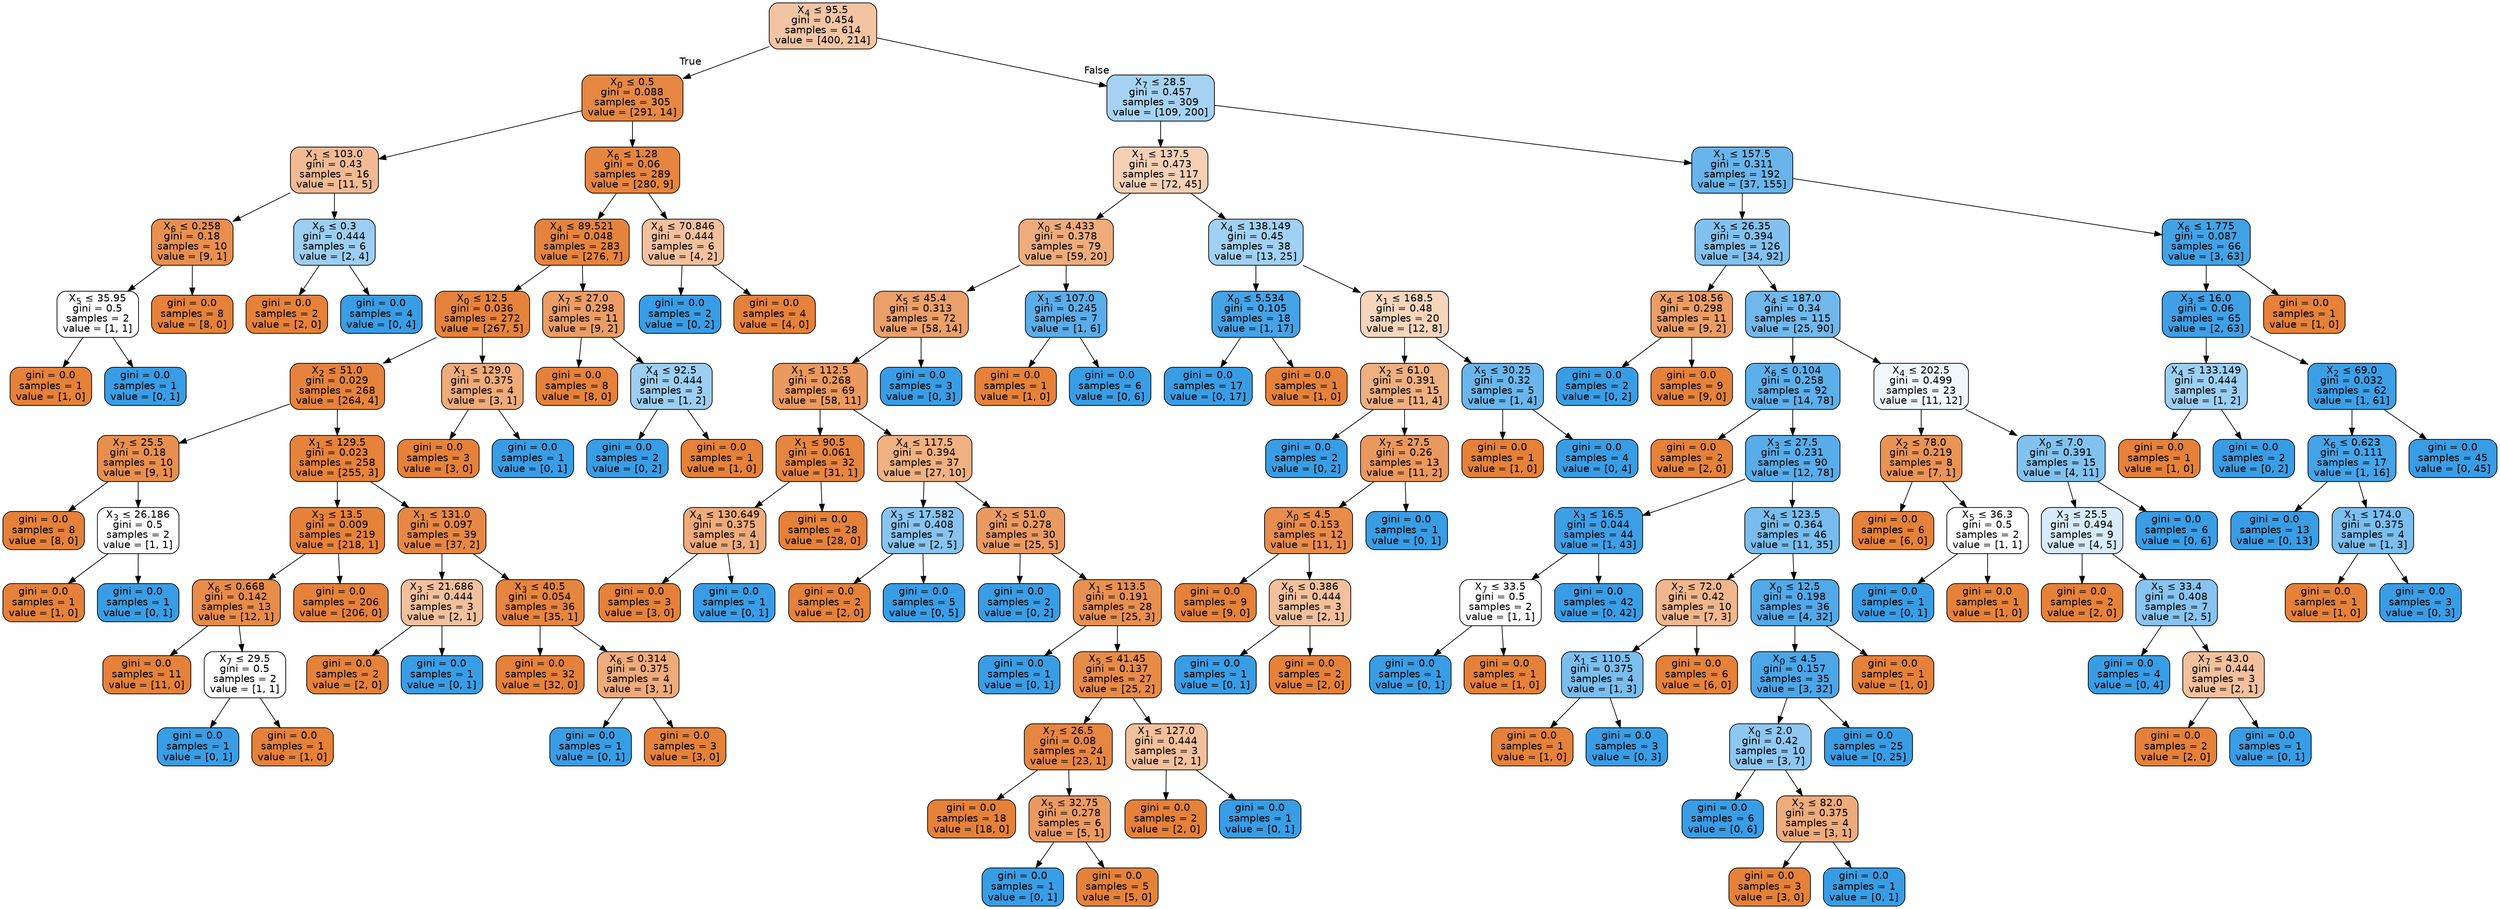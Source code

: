 digraph Tree {
node [shape=box, style="filled, rounded", color="black", fontname=helvetica] ;
edge [fontname=helvetica] ;
0 [label=<X<SUB>4</SUB> &le; 95.5<br/>gini = 0.454<br/>samples = 614<br/>value = [400, 214]>, fillcolor="#f3c4a3"] ;
1 [label=<X<SUB>0</SUB> &le; 0.5<br/>gini = 0.088<br/>samples = 305<br/>value = [291, 14]>, fillcolor="#e68743"] ;
0 -> 1 [labeldistance=2.5, labelangle=45, headlabel="True"] ;
2 [label=<X<SUB>1</SUB> &le; 103.0<br/>gini = 0.43<br/>samples = 16<br/>value = [11, 5]>, fillcolor="#f1ba93"] ;
1 -> 2 ;
3 [label=<X<SUB>6</SUB> &le; 0.258<br/>gini = 0.18<br/>samples = 10<br/>value = [9, 1]>, fillcolor="#e88f4f"] ;
2 -> 3 ;
4 [label=<X<SUB>5</SUB> &le; 35.95<br/>gini = 0.5<br/>samples = 2<br/>value = [1, 1]>, fillcolor="#ffffff"] ;
3 -> 4 ;
5 [label=<gini = 0.0<br/>samples = 1<br/>value = [1, 0]>, fillcolor="#e58139"] ;
4 -> 5 ;
6 [label=<gini = 0.0<br/>samples = 1<br/>value = [0, 1]>, fillcolor="#399de5"] ;
4 -> 6 ;
7 [label=<gini = 0.0<br/>samples = 8<br/>value = [8, 0]>, fillcolor="#e58139"] ;
3 -> 7 ;
8 [label=<X<SUB>6</SUB> &le; 0.3<br/>gini = 0.444<br/>samples = 6<br/>value = [2, 4]>, fillcolor="#9ccef2"] ;
2 -> 8 ;
9 [label=<gini = 0.0<br/>samples = 2<br/>value = [2, 0]>, fillcolor="#e58139"] ;
8 -> 9 ;
10 [label=<gini = 0.0<br/>samples = 4<br/>value = [0, 4]>, fillcolor="#399de5"] ;
8 -> 10 ;
11 [label=<X<SUB>6</SUB> &le; 1.28<br/>gini = 0.06<br/>samples = 289<br/>value = [280, 9]>, fillcolor="#e6853f"] ;
1 -> 11 ;
12 [label=<X<SUB>4</SUB> &le; 89.521<br/>gini = 0.048<br/>samples = 283<br/>value = [276, 7]>, fillcolor="#e6843e"] ;
11 -> 12 ;
13 [label=<X<SUB>0</SUB> &le; 12.5<br/>gini = 0.036<br/>samples = 272<br/>value = [267, 5]>, fillcolor="#e5833d"] ;
12 -> 13 ;
14 [label=<X<SUB>2</SUB> &le; 51.0<br/>gini = 0.029<br/>samples = 268<br/>value = [264, 4]>, fillcolor="#e5833c"] ;
13 -> 14 ;
15 [label=<X<SUB>7</SUB> &le; 25.5<br/>gini = 0.18<br/>samples = 10<br/>value = [9, 1]>, fillcolor="#e88f4f"] ;
14 -> 15 ;
16 [label=<gini = 0.0<br/>samples = 8<br/>value = [8, 0]>, fillcolor="#e58139"] ;
15 -> 16 ;
17 [label=<X<SUB>3</SUB> &le; 26.186<br/>gini = 0.5<br/>samples = 2<br/>value = [1, 1]>, fillcolor="#ffffff"] ;
15 -> 17 ;
18 [label=<gini = 0.0<br/>samples = 1<br/>value = [1, 0]>, fillcolor="#e58139"] ;
17 -> 18 ;
19 [label=<gini = 0.0<br/>samples = 1<br/>value = [0, 1]>, fillcolor="#399de5"] ;
17 -> 19 ;
20 [label=<X<SUB>1</SUB> &le; 129.5<br/>gini = 0.023<br/>samples = 258<br/>value = [255, 3]>, fillcolor="#e5823b"] ;
14 -> 20 ;
21 [label=<X<SUB>3</SUB> &le; 13.5<br/>gini = 0.009<br/>samples = 219<br/>value = [218, 1]>, fillcolor="#e5823a"] ;
20 -> 21 ;
22 [label=<X<SUB>6</SUB> &le; 0.668<br/>gini = 0.142<br/>samples = 13<br/>value = [12, 1]>, fillcolor="#e78c49"] ;
21 -> 22 ;
23 [label=<gini = 0.0<br/>samples = 11<br/>value = [11, 0]>, fillcolor="#e58139"] ;
22 -> 23 ;
24 [label=<X<SUB>7</SUB> &le; 29.5<br/>gini = 0.5<br/>samples = 2<br/>value = [1, 1]>, fillcolor="#ffffff"] ;
22 -> 24 ;
25 [label=<gini = 0.0<br/>samples = 1<br/>value = [0, 1]>, fillcolor="#399de5"] ;
24 -> 25 ;
26 [label=<gini = 0.0<br/>samples = 1<br/>value = [1, 0]>, fillcolor="#e58139"] ;
24 -> 26 ;
27 [label=<gini = 0.0<br/>samples = 206<br/>value = [206, 0]>, fillcolor="#e58139"] ;
21 -> 27 ;
28 [label=<X<SUB>1</SUB> &le; 131.0<br/>gini = 0.097<br/>samples = 39<br/>value = [37, 2]>, fillcolor="#e68844"] ;
20 -> 28 ;
29 [label=<X<SUB>3</SUB> &le; 21.686<br/>gini = 0.444<br/>samples = 3<br/>value = [2, 1]>, fillcolor="#f2c09c"] ;
28 -> 29 ;
30 [label=<gini = 0.0<br/>samples = 2<br/>value = [2, 0]>, fillcolor="#e58139"] ;
29 -> 30 ;
31 [label=<gini = 0.0<br/>samples = 1<br/>value = [0, 1]>, fillcolor="#399de5"] ;
29 -> 31 ;
32 [label=<X<SUB>3</SUB> &le; 40.5<br/>gini = 0.054<br/>samples = 36<br/>value = [35, 1]>, fillcolor="#e6853f"] ;
28 -> 32 ;
33 [label=<gini = 0.0<br/>samples = 32<br/>value = [32, 0]>, fillcolor="#e58139"] ;
32 -> 33 ;
34 [label=<X<SUB>6</SUB> &le; 0.314<br/>gini = 0.375<br/>samples = 4<br/>value = [3, 1]>, fillcolor="#eeab7b"] ;
32 -> 34 ;
35 [label=<gini = 0.0<br/>samples = 1<br/>value = [0, 1]>, fillcolor="#399de5"] ;
34 -> 35 ;
36 [label=<gini = 0.0<br/>samples = 3<br/>value = [3, 0]>, fillcolor="#e58139"] ;
34 -> 36 ;
37 [label=<X<SUB>1</SUB> &le; 129.0<br/>gini = 0.375<br/>samples = 4<br/>value = [3, 1]>, fillcolor="#eeab7b"] ;
13 -> 37 ;
38 [label=<gini = 0.0<br/>samples = 3<br/>value = [3, 0]>, fillcolor="#e58139"] ;
37 -> 38 ;
39 [label=<gini = 0.0<br/>samples = 1<br/>value = [0, 1]>, fillcolor="#399de5"] ;
37 -> 39 ;
40 [label=<X<SUB>7</SUB> &le; 27.0<br/>gini = 0.298<br/>samples = 11<br/>value = [9, 2]>, fillcolor="#eb9d65"] ;
12 -> 40 ;
41 [label=<gini = 0.0<br/>samples = 8<br/>value = [8, 0]>, fillcolor="#e58139"] ;
40 -> 41 ;
42 [label=<X<SUB>4</SUB> &le; 92.5<br/>gini = 0.444<br/>samples = 3<br/>value = [1, 2]>, fillcolor="#9ccef2"] ;
40 -> 42 ;
43 [label=<gini = 0.0<br/>samples = 2<br/>value = [0, 2]>, fillcolor="#399de5"] ;
42 -> 43 ;
44 [label=<gini = 0.0<br/>samples = 1<br/>value = [1, 0]>, fillcolor="#e58139"] ;
42 -> 44 ;
45 [label=<X<SUB>4</SUB> &le; 70.846<br/>gini = 0.444<br/>samples = 6<br/>value = [4, 2]>, fillcolor="#f2c09c"] ;
11 -> 45 ;
46 [label=<gini = 0.0<br/>samples = 2<br/>value = [0, 2]>, fillcolor="#399de5"] ;
45 -> 46 ;
47 [label=<gini = 0.0<br/>samples = 4<br/>value = [4, 0]>, fillcolor="#e58139"] ;
45 -> 47 ;
48 [label=<X<SUB>7</SUB> &le; 28.5<br/>gini = 0.457<br/>samples = 309<br/>value = [109, 200]>, fillcolor="#a5d2f3"] ;
0 -> 48 [labeldistance=2.5, labelangle=-45, headlabel="False"] ;
49 [label=<X<SUB>1</SUB> &le; 137.5<br/>gini = 0.473<br/>samples = 117<br/>value = [72, 45]>, fillcolor="#f5d0b5"] ;
48 -> 49 ;
50 [label=<X<SUB>0</SUB> &le; 4.433<br/>gini = 0.378<br/>samples = 79<br/>value = [59, 20]>, fillcolor="#eeac7c"] ;
49 -> 50 ;
51 [label=<X<SUB>5</SUB> &le; 45.4<br/>gini = 0.313<br/>samples = 72<br/>value = [58, 14]>, fillcolor="#eb9f69"] ;
50 -> 51 ;
52 [label=<X<SUB>1</SUB> &le; 112.5<br/>gini = 0.268<br/>samples = 69<br/>value = [58, 11]>, fillcolor="#ea995f"] ;
51 -> 52 ;
53 [label=<X<SUB>1</SUB> &le; 90.5<br/>gini = 0.061<br/>samples = 32<br/>value = [31, 1]>, fillcolor="#e6853f"] ;
52 -> 53 ;
54 [label=<X<SUB>4</SUB> &le; 130.649<br/>gini = 0.375<br/>samples = 4<br/>value = [3, 1]>, fillcolor="#eeab7b"] ;
53 -> 54 ;
55 [label=<gini = 0.0<br/>samples = 3<br/>value = [3, 0]>, fillcolor="#e58139"] ;
54 -> 55 ;
56 [label=<gini = 0.0<br/>samples = 1<br/>value = [0, 1]>, fillcolor="#399de5"] ;
54 -> 56 ;
57 [label=<gini = 0.0<br/>samples = 28<br/>value = [28, 0]>, fillcolor="#e58139"] ;
53 -> 57 ;
58 [label=<X<SUB>4</SUB> &le; 117.5<br/>gini = 0.394<br/>samples = 37<br/>value = [27, 10]>, fillcolor="#efb082"] ;
52 -> 58 ;
59 [label=<X<SUB>3</SUB> &le; 17.582<br/>gini = 0.408<br/>samples = 7<br/>value = [2, 5]>, fillcolor="#88c4ef"] ;
58 -> 59 ;
60 [label=<gini = 0.0<br/>samples = 2<br/>value = [2, 0]>, fillcolor="#e58139"] ;
59 -> 60 ;
61 [label=<gini = 0.0<br/>samples = 5<br/>value = [0, 5]>, fillcolor="#399de5"] ;
59 -> 61 ;
62 [label=<X<SUB>2</SUB> &le; 51.0<br/>gini = 0.278<br/>samples = 30<br/>value = [25, 5]>, fillcolor="#ea9a61"] ;
58 -> 62 ;
63 [label=<gini = 0.0<br/>samples = 2<br/>value = [0, 2]>, fillcolor="#399de5"] ;
62 -> 63 ;
64 [label=<X<SUB>1</SUB> &le; 113.5<br/>gini = 0.191<br/>samples = 28<br/>value = [25, 3]>, fillcolor="#e89051"] ;
62 -> 64 ;
65 [label=<gini = 0.0<br/>samples = 1<br/>value = [0, 1]>, fillcolor="#399de5"] ;
64 -> 65 ;
66 [label=<X<SUB>5</SUB> &le; 41.45<br/>gini = 0.137<br/>samples = 27<br/>value = [25, 2]>, fillcolor="#e78b49"] ;
64 -> 66 ;
67 [label=<X<SUB>7</SUB> &le; 26.5<br/>gini = 0.08<br/>samples = 24<br/>value = [23, 1]>, fillcolor="#e68642"] ;
66 -> 67 ;
68 [label=<gini = 0.0<br/>samples = 18<br/>value = [18, 0]>, fillcolor="#e58139"] ;
67 -> 68 ;
69 [label=<X<SUB>5</SUB> &le; 32.75<br/>gini = 0.278<br/>samples = 6<br/>value = [5, 1]>, fillcolor="#ea9a61"] ;
67 -> 69 ;
70 [label=<gini = 0.0<br/>samples = 1<br/>value = [0, 1]>, fillcolor="#399de5"] ;
69 -> 70 ;
71 [label=<gini = 0.0<br/>samples = 5<br/>value = [5, 0]>, fillcolor="#e58139"] ;
69 -> 71 ;
72 [label=<X<SUB>1</SUB> &le; 127.0<br/>gini = 0.444<br/>samples = 3<br/>value = [2, 1]>, fillcolor="#f2c09c"] ;
66 -> 72 ;
73 [label=<gini = 0.0<br/>samples = 2<br/>value = [2, 0]>, fillcolor="#e58139"] ;
72 -> 73 ;
74 [label=<gini = 0.0<br/>samples = 1<br/>value = [0, 1]>, fillcolor="#399de5"] ;
72 -> 74 ;
75 [label=<gini = 0.0<br/>samples = 3<br/>value = [0, 3]>, fillcolor="#399de5"] ;
51 -> 75 ;
76 [label=<X<SUB>1</SUB> &le; 107.0<br/>gini = 0.245<br/>samples = 7<br/>value = [1, 6]>, fillcolor="#5aade9"] ;
50 -> 76 ;
77 [label=<gini = 0.0<br/>samples = 1<br/>value = [1, 0]>, fillcolor="#e58139"] ;
76 -> 77 ;
78 [label=<gini = 0.0<br/>samples = 6<br/>value = [0, 6]>, fillcolor="#399de5"] ;
76 -> 78 ;
79 [label=<X<SUB>4</SUB> &le; 138.149<br/>gini = 0.45<br/>samples = 38<br/>value = [13, 25]>, fillcolor="#a0d0f3"] ;
49 -> 79 ;
80 [label=<X<SUB>0</SUB> &le; 5.534<br/>gini = 0.105<br/>samples = 18<br/>value = [1, 17]>, fillcolor="#45a3e7"] ;
79 -> 80 ;
81 [label=<gini = 0.0<br/>samples = 17<br/>value = [0, 17]>, fillcolor="#399de5"] ;
80 -> 81 ;
82 [label=<gini = 0.0<br/>samples = 1<br/>value = [1, 0]>, fillcolor="#e58139"] ;
80 -> 82 ;
83 [label=<X<SUB>1</SUB> &le; 168.5<br/>gini = 0.48<br/>samples = 20<br/>value = [12, 8]>, fillcolor="#f6d5bd"] ;
79 -> 83 ;
84 [label=<X<SUB>2</SUB> &le; 61.0<br/>gini = 0.391<br/>samples = 15<br/>value = [11, 4]>, fillcolor="#eeaf81"] ;
83 -> 84 ;
85 [label=<gini = 0.0<br/>samples = 2<br/>value = [0, 2]>, fillcolor="#399de5"] ;
84 -> 85 ;
86 [label=<X<SUB>7</SUB> &le; 27.5<br/>gini = 0.26<br/>samples = 13<br/>value = [11, 2]>, fillcolor="#ea985d"] ;
84 -> 86 ;
87 [label=<X<SUB>0</SUB> &le; 4.5<br/>gini = 0.153<br/>samples = 12<br/>value = [11, 1]>, fillcolor="#e78c4b"] ;
86 -> 87 ;
88 [label=<gini = 0.0<br/>samples = 9<br/>value = [9, 0]>, fillcolor="#e58139"] ;
87 -> 88 ;
89 [label=<X<SUB>6</SUB> &le; 0.386<br/>gini = 0.444<br/>samples = 3<br/>value = [2, 1]>, fillcolor="#f2c09c"] ;
87 -> 89 ;
90 [label=<gini = 0.0<br/>samples = 1<br/>value = [0, 1]>, fillcolor="#399de5"] ;
89 -> 90 ;
91 [label=<gini = 0.0<br/>samples = 2<br/>value = [2, 0]>, fillcolor="#e58139"] ;
89 -> 91 ;
92 [label=<gini = 0.0<br/>samples = 1<br/>value = [0, 1]>, fillcolor="#399de5"] ;
86 -> 92 ;
93 [label=<X<SUB>5</SUB> &le; 30.25<br/>gini = 0.32<br/>samples = 5<br/>value = [1, 4]>, fillcolor="#6ab6ec"] ;
83 -> 93 ;
94 [label=<gini = 0.0<br/>samples = 1<br/>value = [1, 0]>, fillcolor="#e58139"] ;
93 -> 94 ;
95 [label=<gini = 0.0<br/>samples = 4<br/>value = [0, 4]>, fillcolor="#399de5"] ;
93 -> 95 ;
96 [label=<X<SUB>1</SUB> &le; 157.5<br/>gini = 0.311<br/>samples = 192<br/>value = [37, 155]>, fillcolor="#68b4eb"] ;
48 -> 96 ;
97 [label=<X<SUB>5</SUB> &le; 26.35<br/>gini = 0.394<br/>samples = 126<br/>value = [34, 92]>, fillcolor="#82c1ef"] ;
96 -> 97 ;
98 [label=<X<SUB>4</SUB> &le; 108.56<br/>gini = 0.298<br/>samples = 11<br/>value = [9, 2]>, fillcolor="#eb9d65"] ;
97 -> 98 ;
99 [label=<gini = 0.0<br/>samples = 2<br/>value = [0, 2]>, fillcolor="#399de5"] ;
98 -> 99 ;
100 [label=<gini = 0.0<br/>samples = 9<br/>value = [9, 0]>, fillcolor="#e58139"] ;
98 -> 100 ;
101 [label=<X<SUB>4</SUB> &le; 187.0<br/>gini = 0.34<br/>samples = 115<br/>value = [25, 90]>, fillcolor="#70b8ec"] ;
97 -> 101 ;
102 [label=<X<SUB>6</SUB> &le; 0.104<br/>gini = 0.258<br/>samples = 92<br/>value = [14, 78]>, fillcolor="#5dafea"] ;
101 -> 102 ;
103 [label=<gini = 0.0<br/>samples = 2<br/>value = [2, 0]>, fillcolor="#e58139"] ;
102 -> 103 ;
104 [label=<X<SUB>3</SUB> &le; 27.5<br/>gini = 0.231<br/>samples = 90<br/>value = [12, 78]>, fillcolor="#57ace9"] ;
102 -> 104 ;
105 [label=<X<SUB>3</SUB> &le; 16.5<br/>gini = 0.044<br/>samples = 44<br/>value = [1, 43]>, fillcolor="#3e9fe6"] ;
104 -> 105 ;
106 [label=<X<SUB>7</SUB> &le; 33.5<br/>gini = 0.5<br/>samples = 2<br/>value = [1, 1]>, fillcolor="#ffffff"] ;
105 -> 106 ;
107 [label=<gini = 0.0<br/>samples = 1<br/>value = [0, 1]>, fillcolor="#399de5"] ;
106 -> 107 ;
108 [label=<gini = 0.0<br/>samples = 1<br/>value = [1, 0]>, fillcolor="#e58139"] ;
106 -> 108 ;
109 [label=<gini = 0.0<br/>samples = 42<br/>value = [0, 42]>, fillcolor="#399de5"] ;
105 -> 109 ;
110 [label=<X<SUB>4</SUB> &le; 123.5<br/>gini = 0.364<br/>samples = 46<br/>value = [11, 35]>, fillcolor="#77bced"] ;
104 -> 110 ;
111 [label=<X<SUB>2</SUB> &le; 72.0<br/>gini = 0.42<br/>samples = 10<br/>value = [7, 3]>, fillcolor="#f0b78e"] ;
110 -> 111 ;
112 [label=<X<SUB>1</SUB> &le; 110.5<br/>gini = 0.375<br/>samples = 4<br/>value = [1, 3]>, fillcolor="#7bbeee"] ;
111 -> 112 ;
113 [label=<gini = 0.0<br/>samples = 1<br/>value = [1, 0]>, fillcolor="#e58139"] ;
112 -> 113 ;
114 [label=<gini = 0.0<br/>samples = 3<br/>value = [0, 3]>, fillcolor="#399de5"] ;
112 -> 114 ;
115 [label=<gini = 0.0<br/>samples = 6<br/>value = [6, 0]>, fillcolor="#e58139"] ;
111 -> 115 ;
116 [label=<X<SUB>0</SUB> &le; 12.5<br/>gini = 0.198<br/>samples = 36<br/>value = [4, 32]>, fillcolor="#52a9e8"] ;
110 -> 116 ;
117 [label=<X<SUB>0</SUB> &le; 4.5<br/>gini = 0.157<br/>samples = 35<br/>value = [3, 32]>, fillcolor="#4ca6e7"] ;
116 -> 117 ;
118 [label=<X<SUB>0</SUB> &le; 2.0<br/>gini = 0.42<br/>samples = 10<br/>value = [3, 7]>, fillcolor="#8ec7f0"] ;
117 -> 118 ;
119 [label=<gini = 0.0<br/>samples = 6<br/>value = [0, 6]>, fillcolor="#399de5"] ;
118 -> 119 ;
120 [label=<X<SUB>2</SUB> &le; 82.0<br/>gini = 0.375<br/>samples = 4<br/>value = [3, 1]>, fillcolor="#eeab7b"] ;
118 -> 120 ;
121 [label=<gini = 0.0<br/>samples = 3<br/>value = [3, 0]>, fillcolor="#e58139"] ;
120 -> 121 ;
122 [label=<gini = 0.0<br/>samples = 1<br/>value = [0, 1]>, fillcolor="#399de5"] ;
120 -> 122 ;
123 [label=<gini = 0.0<br/>samples = 25<br/>value = [0, 25]>, fillcolor="#399de5"] ;
117 -> 123 ;
124 [label=<gini = 0.0<br/>samples = 1<br/>value = [1, 0]>, fillcolor="#e58139"] ;
116 -> 124 ;
125 [label=<X<SUB>4</SUB> &le; 202.5<br/>gini = 0.499<br/>samples = 23<br/>value = [11, 12]>, fillcolor="#eff7fd"] ;
101 -> 125 ;
126 [label=<X<SUB>2</SUB> &le; 78.0<br/>gini = 0.219<br/>samples = 8<br/>value = [7, 1]>, fillcolor="#e99355"] ;
125 -> 126 ;
127 [label=<gini = 0.0<br/>samples = 6<br/>value = [6, 0]>, fillcolor="#e58139"] ;
126 -> 127 ;
128 [label=<X<SUB>5</SUB> &le; 36.3<br/>gini = 0.5<br/>samples = 2<br/>value = [1, 1]>, fillcolor="#ffffff"] ;
126 -> 128 ;
129 [label=<gini = 0.0<br/>samples = 1<br/>value = [0, 1]>, fillcolor="#399de5"] ;
128 -> 129 ;
130 [label=<gini = 0.0<br/>samples = 1<br/>value = [1, 0]>, fillcolor="#e58139"] ;
128 -> 130 ;
131 [label=<X<SUB>0</SUB> &le; 7.0<br/>gini = 0.391<br/>samples = 15<br/>value = [4, 11]>, fillcolor="#81c1ee"] ;
125 -> 131 ;
132 [label=<X<SUB>3</SUB> &le; 25.5<br/>gini = 0.494<br/>samples = 9<br/>value = [4, 5]>, fillcolor="#d7ebfa"] ;
131 -> 132 ;
133 [label=<gini = 0.0<br/>samples = 2<br/>value = [2, 0]>, fillcolor="#e58139"] ;
132 -> 133 ;
134 [label=<X<SUB>5</SUB> &le; 33.4<br/>gini = 0.408<br/>samples = 7<br/>value = [2, 5]>, fillcolor="#88c4ef"] ;
132 -> 134 ;
135 [label=<gini = 0.0<br/>samples = 4<br/>value = [0, 4]>, fillcolor="#399de5"] ;
134 -> 135 ;
136 [label=<X<SUB>7</SUB> &le; 43.0<br/>gini = 0.444<br/>samples = 3<br/>value = [2, 1]>, fillcolor="#f2c09c"] ;
134 -> 136 ;
137 [label=<gini = 0.0<br/>samples = 2<br/>value = [2, 0]>, fillcolor="#e58139"] ;
136 -> 137 ;
138 [label=<gini = 0.0<br/>samples = 1<br/>value = [0, 1]>, fillcolor="#399de5"] ;
136 -> 138 ;
139 [label=<gini = 0.0<br/>samples = 6<br/>value = [0, 6]>, fillcolor="#399de5"] ;
131 -> 139 ;
140 [label=<X<SUB>6</SUB> &le; 1.775<br/>gini = 0.087<br/>samples = 66<br/>value = [3, 63]>, fillcolor="#42a2e6"] ;
96 -> 140 ;
141 [label=<X<SUB>3</SUB> &le; 16.0<br/>gini = 0.06<br/>samples = 65<br/>value = [2, 63]>, fillcolor="#3fa0e6"] ;
140 -> 141 ;
142 [label=<X<SUB>4</SUB> &le; 133.149<br/>gini = 0.444<br/>samples = 3<br/>value = [1, 2]>, fillcolor="#9ccef2"] ;
141 -> 142 ;
143 [label=<gini = 0.0<br/>samples = 1<br/>value = [1, 0]>, fillcolor="#e58139"] ;
142 -> 143 ;
144 [label=<gini = 0.0<br/>samples = 2<br/>value = [0, 2]>, fillcolor="#399de5"] ;
142 -> 144 ;
145 [label=<X<SUB>2</SUB> &le; 69.0<br/>gini = 0.032<br/>samples = 62<br/>value = [1, 61]>, fillcolor="#3c9fe5"] ;
141 -> 145 ;
146 [label=<X<SUB>6</SUB> &le; 0.623<br/>gini = 0.111<br/>samples = 17<br/>value = [1, 16]>, fillcolor="#45a3e7"] ;
145 -> 146 ;
147 [label=<gini = 0.0<br/>samples = 13<br/>value = [0, 13]>, fillcolor="#399de5"] ;
146 -> 147 ;
148 [label=<X<SUB>1</SUB> &le; 174.0<br/>gini = 0.375<br/>samples = 4<br/>value = [1, 3]>, fillcolor="#7bbeee"] ;
146 -> 148 ;
149 [label=<gini = 0.0<br/>samples = 1<br/>value = [1, 0]>, fillcolor="#e58139"] ;
148 -> 149 ;
150 [label=<gini = 0.0<br/>samples = 3<br/>value = [0, 3]>, fillcolor="#399de5"] ;
148 -> 150 ;
151 [label=<gini = 0.0<br/>samples = 45<br/>value = [0, 45]>, fillcolor="#399de5"] ;
145 -> 151 ;
152 [label=<gini = 0.0<br/>samples = 1<br/>value = [1, 0]>, fillcolor="#e58139"] ;
140 -> 152 ;
}